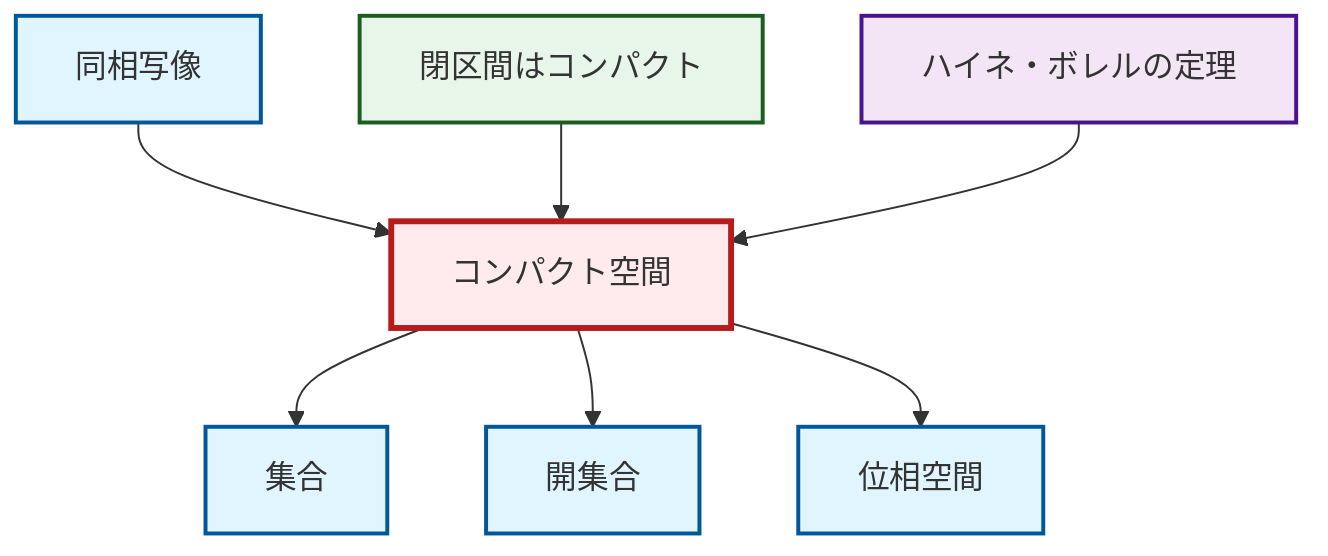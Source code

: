 graph TD
    classDef definition fill:#e1f5fe,stroke:#01579b,stroke-width:2px
    classDef theorem fill:#f3e5f5,stroke:#4a148c,stroke-width:2px
    classDef axiom fill:#fff3e0,stroke:#e65100,stroke-width:2px
    classDef example fill:#e8f5e9,stroke:#1b5e20,stroke-width:2px
    classDef current fill:#ffebee,stroke:#b71c1c,stroke-width:3px
    def-compact["コンパクト空間"]:::definition
    def-homeomorphism["同相写像"]:::definition
    ex-closed-interval-compact["閉区間はコンパクト"]:::example
    def-open-set["開集合"]:::definition
    def-topological-space["位相空間"]:::definition
    thm-heine-borel["ハイネ・ボレルの定理"]:::theorem
    def-set["集合"]:::definition
    def-homeomorphism --> def-compact
    ex-closed-interval-compact --> def-compact
    thm-heine-borel --> def-compact
    def-compact --> def-set
    def-compact --> def-open-set
    def-compact --> def-topological-space
    class def-compact current